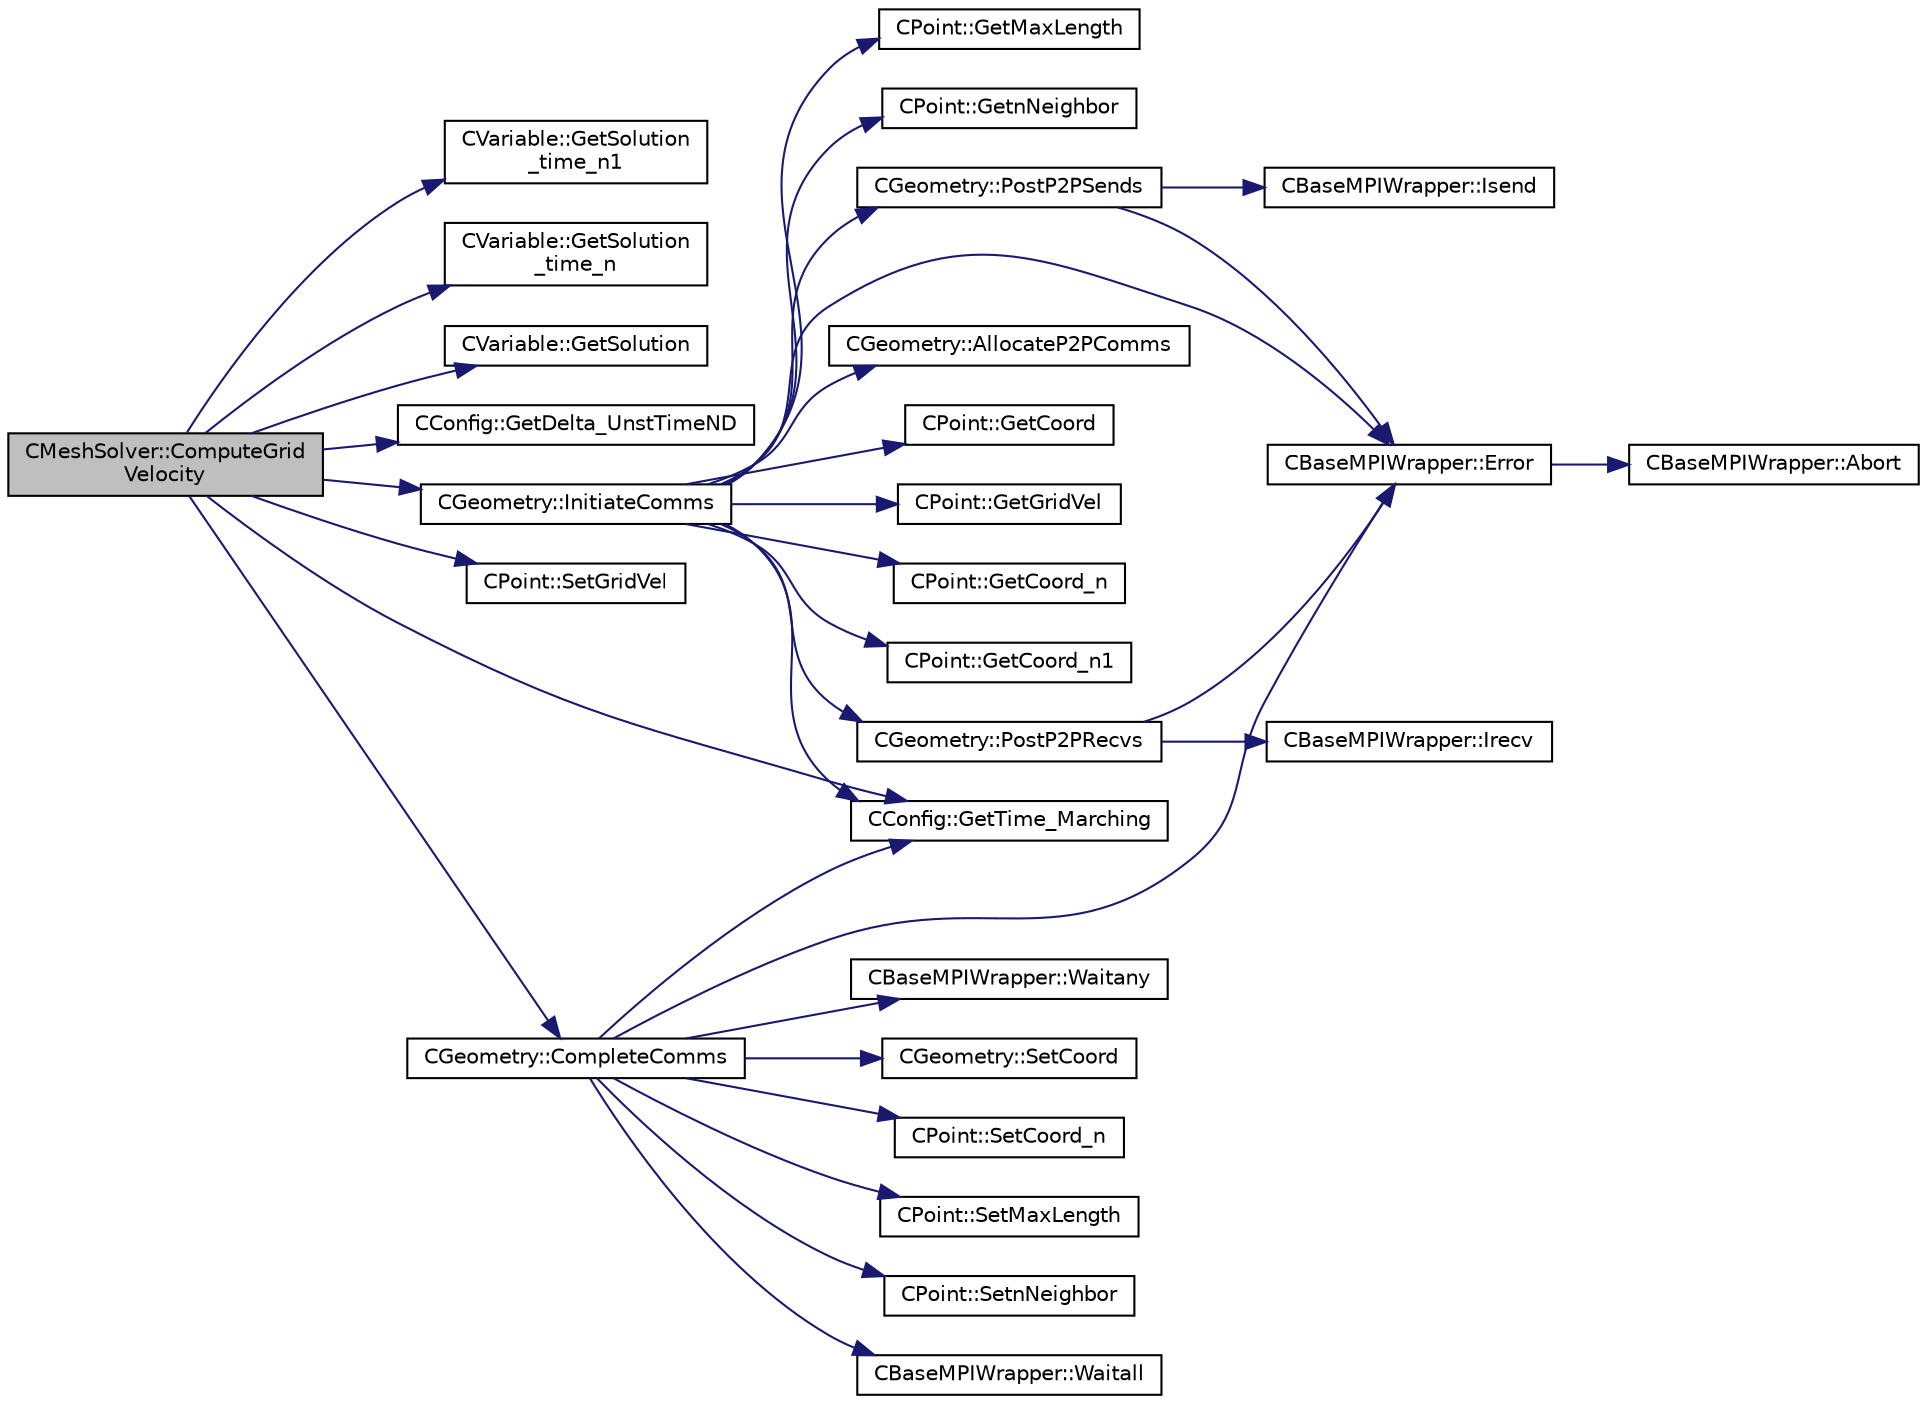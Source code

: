digraph "CMeshSolver::ComputeGridVelocity"
{
  edge [fontname="Helvetica",fontsize="10",labelfontname="Helvetica",labelfontsize="10"];
  node [fontname="Helvetica",fontsize="10",shape=record];
  rankdir="LR";
  Node46 [label="CMeshSolver::ComputeGrid\lVelocity",height=0.2,width=0.4,color="black", fillcolor="grey75", style="filled", fontcolor="black"];
  Node46 -> Node47 [color="midnightblue",fontsize="10",style="solid",fontname="Helvetica"];
  Node47 [label="CVariable::GetSolution\l_time_n1",height=0.2,width=0.4,color="black", fillcolor="white", style="filled",URL="$class_c_variable.html#a584e438afb716aa0ffce4ccc9b469ef6",tooltip="Get the solution at time n-1. "];
  Node46 -> Node48 [color="midnightblue",fontsize="10",style="solid",fontname="Helvetica"];
  Node48 [label="CVariable::GetSolution\l_time_n",height=0.2,width=0.4,color="black", fillcolor="white", style="filled",URL="$class_c_variable.html#a9162db789c2ca2b71159697cc500fcce",tooltip="Get the solution at time n. "];
  Node46 -> Node49 [color="midnightblue",fontsize="10",style="solid",fontname="Helvetica"];
  Node49 [label="CVariable::GetSolution",height=0.2,width=0.4,color="black", fillcolor="white", style="filled",URL="$class_c_variable.html#a261483e39c23c1de7cb9aea7e917c121",tooltip="Get the solution. "];
  Node46 -> Node50 [color="midnightblue",fontsize="10",style="solid",fontname="Helvetica"];
  Node50 [label="CConfig::GetDelta_UnstTimeND",height=0.2,width=0.4,color="black", fillcolor="white", style="filled",URL="$class_c_config.html#a417b45d0da107126e803258901f57920",tooltip="If we are prforming an unsteady simulation, there is only one value of the time step for the complete..."];
  Node46 -> Node51 [color="midnightblue",fontsize="10",style="solid",fontname="Helvetica"];
  Node51 [label="CConfig::GetTime_Marching",height=0.2,width=0.4,color="black", fillcolor="white", style="filled",URL="$class_c_config.html#a864d499ce740184803607801c47abda7",tooltip="Provides information about the time integration, and change the write in the output files information..."];
  Node46 -> Node52 [color="midnightblue",fontsize="10",style="solid",fontname="Helvetica"];
  Node52 [label="CPoint::SetGridVel",height=0.2,width=0.4,color="black", fillcolor="white", style="filled",URL="$class_c_point.html#a01131de373dba211a7093ecc44238e1e",tooltip="Set the value of the grid velocity at the point. "];
  Node46 -> Node53 [color="midnightblue",fontsize="10",style="solid",fontname="Helvetica"];
  Node53 [label="CGeometry::InitiateComms",height=0.2,width=0.4,color="black", fillcolor="white", style="filled",URL="$class_c_geometry.html#aade184b0616ad6d83a721f1b17473df3",tooltip="Routine to load a geometric quantity into the data structures for MPI point-to-point communication an..."];
  Node53 -> Node51 [color="midnightblue",fontsize="10",style="solid",fontname="Helvetica"];
  Node53 -> Node54 [color="midnightblue",fontsize="10",style="solid",fontname="Helvetica"];
  Node54 [label="CBaseMPIWrapper::Error",height=0.2,width=0.4,color="black", fillcolor="white", style="filled",URL="$class_c_base_m_p_i_wrapper.html#a04457c47629bda56704e6a8804833eeb"];
  Node54 -> Node55 [color="midnightblue",fontsize="10",style="solid",fontname="Helvetica"];
  Node55 [label="CBaseMPIWrapper::Abort",height=0.2,width=0.4,color="black", fillcolor="white", style="filled",URL="$class_c_base_m_p_i_wrapper.html#a21ef5681e2acb532d345e9bab173ef07"];
  Node53 -> Node56 [color="midnightblue",fontsize="10",style="solid",fontname="Helvetica"];
  Node56 [label="CGeometry::AllocateP2PComms",height=0.2,width=0.4,color="black", fillcolor="white", style="filled",URL="$class_c_geometry.html#ab8d78a9f4017431b7542e154f58a7e63",tooltip="Routine to allocate buffers for point-to-point MPI communications. Also called to dynamically realloc..."];
  Node53 -> Node57 [color="midnightblue",fontsize="10",style="solid",fontname="Helvetica"];
  Node57 [label="CGeometry::PostP2PRecvs",height=0.2,width=0.4,color="black", fillcolor="white", style="filled",URL="$class_c_geometry.html#a35dd847b43dad069e3d73e376a0f32fb",tooltip="Routine to launch non-blocking recvs only for all point-to-point communication with neighboring parti..."];
  Node57 -> Node58 [color="midnightblue",fontsize="10",style="solid",fontname="Helvetica"];
  Node58 [label="CBaseMPIWrapper::Irecv",height=0.2,width=0.4,color="black", fillcolor="white", style="filled",URL="$class_c_base_m_p_i_wrapper.html#ae41565b441aee76e1b48eb03e5ac86dd"];
  Node57 -> Node54 [color="midnightblue",fontsize="10",style="solid",fontname="Helvetica"];
  Node53 -> Node59 [color="midnightblue",fontsize="10",style="solid",fontname="Helvetica"];
  Node59 [label="CPoint::GetCoord",height=0.2,width=0.4,color="black", fillcolor="white", style="filled",URL="$class_c_point.html#a95fe081d22e96e190cb3edcbf0d6525f",tooltip="Get the coordinates dor the control volume. "];
  Node53 -> Node60 [color="midnightblue",fontsize="10",style="solid",fontname="Helvetica"];
  Node60 [label="CPoint::GetGridVel",height=0.2,width=0.4,color="black", fillcolor="white", style="filled",URL="$class_c_point.html#a62ec636f4a05ac578b582a053e8553f9",tooltip="Get the value of the grid velocity at the point. "];
  Node53 -> Node61 [color="midnightblue",fontsize="10",style="solid",fontname="Helvetica"];
  Node61 [label="CPoint::GetCoord_n",height=0.2,width=0.4,color="black", fillcolor="white", style="filled",URL="$class_c_point.html#a8600df239d54eee2deffc5db32cc09ee",tooltip="Get the coordinates of the control volume at time n. "];
  Node53 -> Node62 [color="midnightblue",fontsize="10",style="solid",fontname="Helvetica"];
  Node62 [label="CPoint::GetCoord_n1",height=0.2,width=0.4,color="black", fillcolor="white", style="filled",URL="$class_c_point.html#ab7acdac5cdc7ad4b6520f193bb054088",tooltip="Get the coordinates of the control volume at time n-1. "];
  Node53 -> Node63 [color="midnightblue",fontsize="10",style="solid",fontname="Helvetica"];
  Node63 [label="CPoint::GetMaxLength",height=0.2,width=0.4,color="black", fillcolor="white", style="filled",URL="$class_c_point.html#a786e7c18e968c5e833b41c60ed427a35",tooltip="Get the maximum cell-center to cell-center length. "];
  Node53 -> Node64 [color="midnightblue",fontsize="10",style="solid",fontname="Helvetica"];
  Node64 [label="CPoint::GetnNeighbor",height=0.2,width=0.4,color="black", fillcolor="white", style="filled",URL="$class_c_point.html#a73ffb61e70753ea46e80edba22cf39a4",tooltip="Get the number of neighbor of a point. "];
  Node53 -> Node65 [color="midnightblue",fontsize="10",style="solid",fontname="Helvetica"];
  Node65 [label="CGeometry::PostP2PSends",height=0.2,width=0.4,color="black", fillcolor="white", style="filled",URL="$class_c_geometry.html#a3db8e369fc532db7a85a27fbb01056fe",tooltip="Routine to launch a single non-blocking send once the buffer is loaded for a point-to-point commucati..."];
  Node65 -> Node66 [color="midnightblue",fontsize="10",style="solid",fontname="Helvetica"];
  Node66 [label="CBaseMPIWrapper::Isend",height=0.2,width=0.4,color="black", fillcolor="white", style="filled",URL="$class_c_base_m_p_i_wrapper.html#a43a415ec11a029ade218eaf8c807a817"];
  Node65 -> Node54 [color="midnightblue",fontsize="10",style="solid",fontname="Helvetica"];
  Node46 -> Node67 [color="midnightblue",fontsize="10",style="solid",fontname="Helvetica"];
  Node67 [label="CGeometry::CompleteComms",height=0.2,width=0.4,color="black", fillcolor="white", style="filled",URL="$class_c_geometry.html#a18d2f0e3a00218eef232cd75029bc53e",tooltip="Routine to complete the set of non-blocking communications launched by InitiateComms() and unpacking ..."];
  Node67 -> Node68 [color="midnightblue",fontsize="10",style="solid",fontname="Helvetica"];
  Node68 [label="CBaseMPIWrapper::Waitany",height=0.2,width=0.4,color="black", fillcolor="white", style="filled",URL="$class_c_base_m_p_i_wrapper.html#ade364e6661c9eec2070a2448dbb5750b"];
  Node67 -> Node69 [color="midnightblue",fontsize="10",style="solid",fontname="Helvetica"];
  Node69 [label="CGeometry::SetCoord",height=0.2,width=0.4,color="black", fillcolor="white", style="filled",URL="$class_c_geometry.html#a5956a22f6942c7cd1b2a53dcaa201972",tooltip="A virtual member. "];
  Node67 -> Node70 [color="midnightblue",fontsize="10",style="solid",fontname="Helvetica"];
  Node70 [label="CPoint::SetCoord_n",height=0.2,width=0.4,color="black", fillcolor="white", style="filled",URL="$class_c_point.html#ac99bf9bb160e4f7bee37d7cc29d17b3c",tooltip="Set the coordinates of the control volume at time n to the ones in Coord. "];
  Node67 -> Node51 [color="midnightblue",fontsize="10",style="solid",fontname="Helvetica"];
  Node67 -> Node71 [color="midnightblue",fontsize="10",style="solid",fontname="Helvetica"];
  Node71 [label="CPoint::SetMaxLength",height=0.2,width=0.4,color="black", fillcolor="white", style="filled",URL="$class_c_point.html#aa558a3991602edf85988ba6c21d167a1",tooltip="Set the max cell-center to cell-center length. "];
  Node67 -> Node72 [color="midnightblue",fontsize="10",style="solid",fontname="Helvetica"];
  Node72 [label="CPoint::SetnNeighbor",height=0.2,width=0.4,color="black", fillcolor="white", style="filled",URL="$class_c_point.html#aaa49feadcdff72ba237896d3ba586a34",tooltip="Set the number of neighbor (artificial dissipation). "];
  Node67 -> Node54 [color="midnightblue",fontsize="10",style="solid",fontname="Helvetica"];
  Node67 -> Node73 [color="midnightblue",fontsize="10",style="solid",fontname="Helvetica"];
  Node73 [label="CBaseMPIWrapper::Waitall",height=0.2,width=0.4,color="black", fillcolor="white", style="filled",URL="$class_c_base_m_p_i_wrapper.html#a7a83091a6fcdc392a11be74734362eaa"];
}
